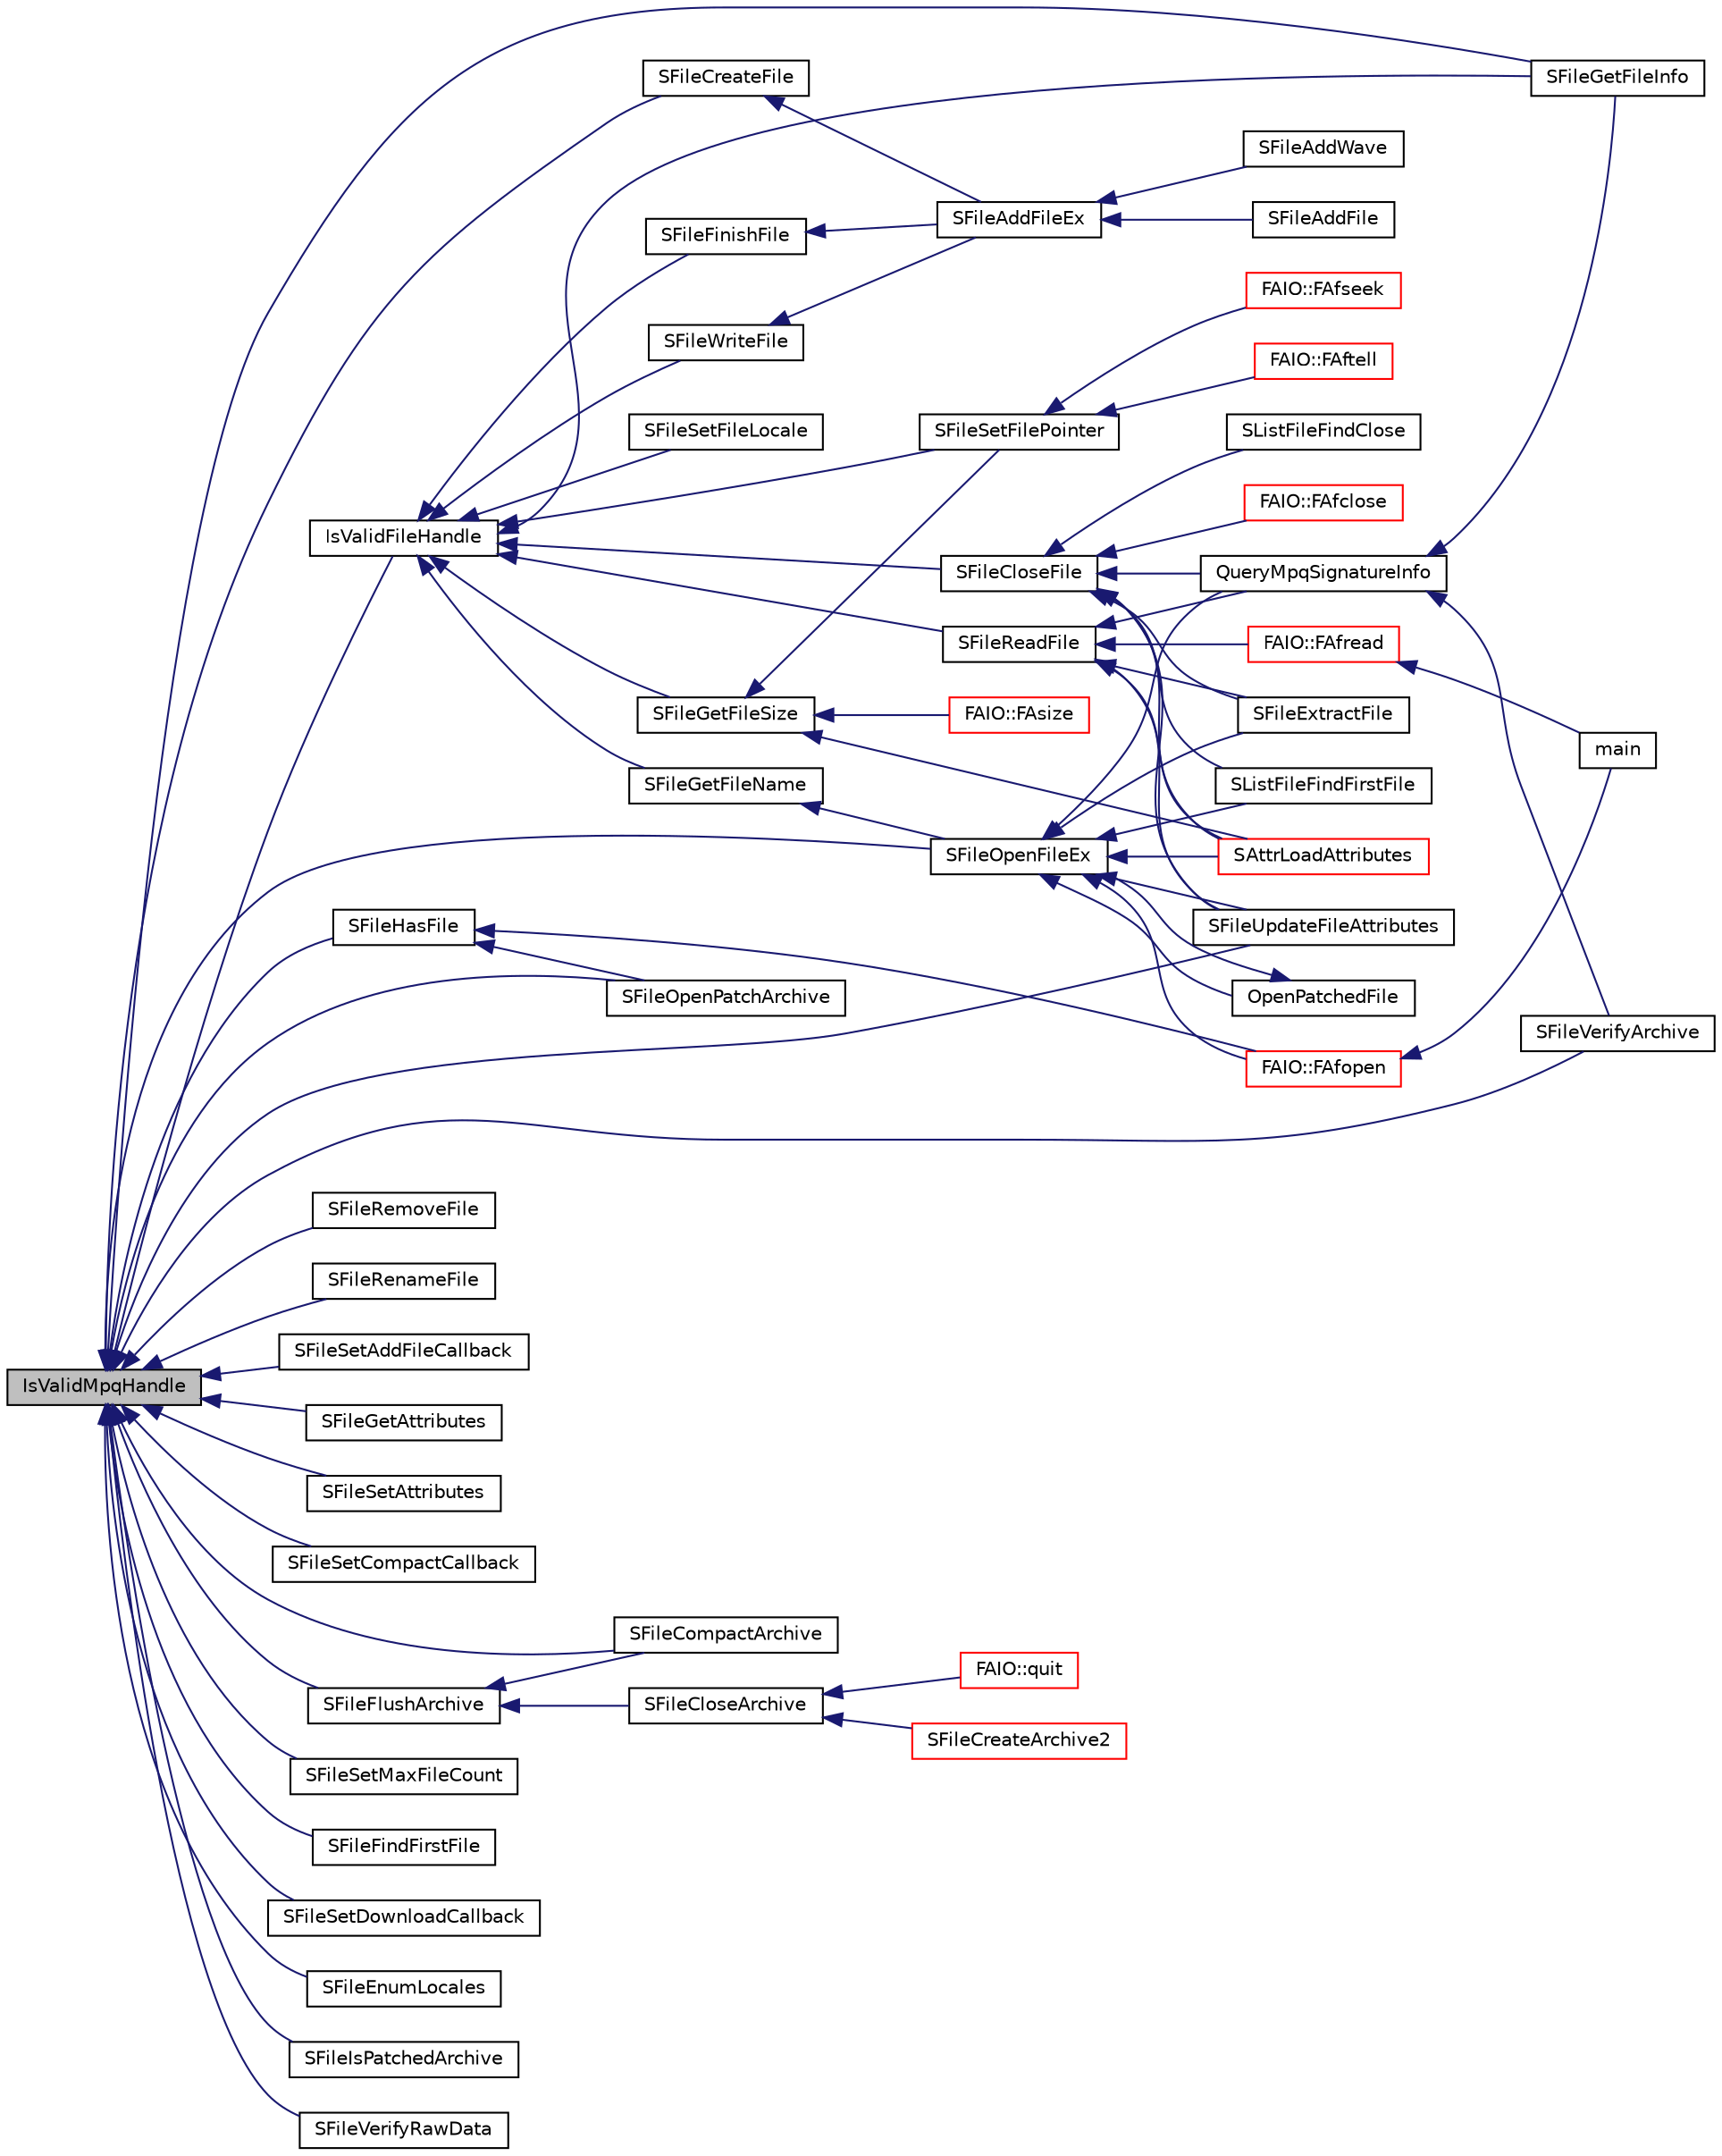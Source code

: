 digraph G
{
  edge [fontname="Helvetica",fontsize="10",labelfontname="Helvetica",labelfontsize="10"];
  node [fontname="Helvetica",fontsize="10",shape=record];
  rankdir="LR";
  Node1 [label="IsValidMpqHandle",height=0.2,width=0.4,color="black", fillcolor="grey75", style="filled" fontcolor="black"];
  Node1 -> Node2 [dir="back",color="midnightblue",fontsize="10",style="solid",fontname="Helvetica"];
  Node2 [label="IsValidFileHandle",height=0.2,width=0.4,color="black", fillcolor="white", style="filled",URL="$_storm_common_8h.html#a3216d5c62d758be099dfa3324cf34dd3"];
  Node2 -> Node3 [dir="back",color="midnightblue",fontsize="10",style="solid",fontname="Helvetica"];
  Node3 [label="SFileWriteFile",height=0.2,width=0.4,color="black", fillcolor="white", style="filled",URL="$_storm_lib_8h.html#a70c78df25d758e53550021e82078352e"];
  Node3 -> Node4 [dir="back",color="midnightblue",fontsize="10",style="solid",fontname="Helvetica"];
  Node4 [label="SFileAddFileEx",height=0.2,width=0.4,color="black", fillcolor="white", style="filled",URL="$_storm_lib_8h.html#a9d092079ada150e05bfed5a26e65e184"];
  Node4 -> Node5 [dir="back",color="midnightblue",fontsize="10",style="solid",fontname="Helvetica"];
  Node5 [label="SFileAddFile",height=0.2,width=0.4,color="black", fillcolor="white", style="filled",URL="$_storm_lib_8h.html#ab6184a31092ac5364a8746b1fca3a822"];
  Node4 -> Node6 [dir="back",color="midnightblue",fontsize="10",style="solid",fontname="Helvetica"];
  Node6 [label="SFileAddWave",height=0.2,width=0.4,color="black", fillcolor="white", style="filled",URL="$_storm_lib_8h.html#a4cc5ee53bb9a41f91d71a0be809ede22"];
  Node2 -> Node7 [dir="back",color="midnightblue",fontsize="10",style="solid",fontname="Helvetica"];
  Node7 [label="SFileFinishFile",height=0.2,width=0.4,color="black", fillcolor="white", style="filled",URL="$_storm_lib_8h.html#a7829275dccf80bbf47758ebd5515349a"];
  Node7 -> Node4 [dir="back",color="midnightblue",fontsize="10",style="solid",fontname="Helvetica"];
  Node2 -> Node8 [dir="back",color="midnightblue",fontsize="10",style="solid",fontname="Helvetica"];
  Node8 [label="SFileSetFileLocale",height=0.2,width=0.4,color="black", fillcolor="white", style="filled",URL="$_storm_lib_8h.html#a7b5145c080be1df3647b57e93454a7fb"];
  Node2 -> Node9 [dir="back",color="midnightblue",fontsize="10",style="solid",fontname="Helvetica"];
  Node9 [label="SFileGetFileInfo",height=0.2,width=0.4,color="black", fillcolor="white", style="filled",URL="$_storm_lib_8h.html#a65c5c13489a621c481282da76b101e16"];
  Node2 -> Node10 [dir="back",color="midnightblue",fontsize="10",style="solid",fontname="Helvetica"];
  Node10 [label="SFileGetFileName",height=0.2,width=0.4,color="black", fillcolor="white", style="filled",URL="$_storm_lib_8h.html#a3909beee4f92f439ad52faef54a6a296"];
  Node10 -> Node11 [dir="back",color="midnightblue",fontsize="10",style="solid",fontname="Helvetica"];
  Node11 [label="SFileOpenFileEx",height=0.2,width=0.4,color="black", fillcolor="white", style="filled",URL="$_storm_lib_8h.html#af9090bd528ef09a1c58bdb3931be5ec3"];
  Node11 -> Node12 [dir="back",color="midnightblue",fontsize="10",style="solid",fontname="Helvetica"];
  Node12 [label="FAIO::FAfopen",height=0.2,width=0.4,color="red", fillcolor="white", style="filled",URL="$namespace_f_a_i_o.html#a19fa8e6274a04bdeb5c54d1552e6248e"];
  Node12 -> Node13 [dir="back",color="midnightblue",fontsize="10",style="solid",fontname="Helvetica"];
  Node13 [label="main",height=0.2,width=0.4,color="black", fillcolor="white", style="filled",URL="$mpqtool_2main_8cpp.html#a51a0c03e82a49c8df1aee64a078f33e7"];
  Node11 -> Node14 [dir="back",color="midnightblue",fontsize="10",style="solid",fontname="Helvetica"];
  Node14 [label="SAttrLoadAttributes",height=0.2,width=0.4,color="red", fillcolor="white", style="filled",URL="$_storm_common_8h.html#a7d3f9dcaa29374564574951db3f84fd7"];
  Node11 -> Node15 [dir="back",color="midnightblue",fontsize="10",style="solid",fontname="Helvetica"];
  Node15 [label="SFileUpdateFileAttributes",height=0.2,width=0.4,color="black", fillcolor="white", style="filled",URL="$_storm_lib_8h.html#a7f66db40266cb2d78416b2f9cc2804ba"];
  Node11 -> Node16 [dir="back",color="midnightblue",fontsize="10",style="solid",fontname="Helvetica"];
  Node16 [label="SFileExtractFile",height=0.2,width=0.4,color="black", fillcolor="white", style="filled",URL="$_storm_lib_8h.html#a25532910e8392ffc4b5fd57878d67316"];
  Node11 -> Node17 [dir="back",color="midnightblue",fontsize="10",style="solid",fontname="Helvetica"];
  Node17 [label="SListFileFindFirstFile",height=0.2,width=0.4,color="black", fillcolor="white", style="filled",URL="$_storm_lib_8h.html#a36dc66999a9e3fc82b83153fe8f1dc0c"];
  Node11 -> Node18 [dir="back",color="midnightblue",fontsize="10",style="solid",fontname="Helvetica"];
  Node18 [label="OpenPatchedFile",height=0.2,width=0.4,color="black", fillcolor="white", style="filled",URL="$_s_file_open_file_ex_8cpp.html#afa582c7f26b956201e18cd3677caefb8"];
  Node18 -> Node11 [dir="back",color="midnightblue",fontsize="10",style="solid",fontname="Helvetica"];
  Node11 -> Node19 [dir="back",color="midnightblue",fontsize="10",style="solid",fontname="Helvetica"];
  Node19 [label="QueryMpqSignatureInfo",height=0.2,width=0.4,color="black", fillcolor="white", style="filled",URL="$_storm_common_8h.html#ac66653be3516e818da293725ea5e0cb8"];
  Node19 -> Node9 [dir="back",color="midnightblue",fontsize="10",style="solid",fontname="Helvetica"];
  Node19 -> Node20 [dir="back",color="midnightblue",fontsize="10",style="solid",fontname="Helvetica"];
  Node20 [label="SFileVerifyArchive",height=0.2,width=0.4,color="black", fillcolor="white", style="filled",URL="$_storm_lib_8h.html#a5d1f891bd3e6c98a94a13cc5745ae6f4"];
  Node2 -> Node21 [dir="back",color="midnightblue",fontsize="10",style="solid",fontname="Helvetica"];
  Node21 [label="SFileCloseFile",height=0.2,width=0.4,color="black", fillcolor="white", style="filled",URL="$_storm_lib_8h.html#a49a09a38e6dc3b1afd95163a1c9052c6"];
  Node21 -> Node22 [dir="back",color="midnightblue",fontsize="10",style="solid",fontname="Helvetica"];
  Node22 [label="FAIO::FAfclose",height=0.2,width=0.4,color="red", fillcolor="white", style="filled",URL="$namespace_f_a_i_o.html#aa25595114f47db59a9c880caf2c83022"];
  Node21 -> Node14 [dir="back",color="midnightblue",fontsize="10",style="solid",fontname="Helvetica"];
  Node21 -> Node15 [dir="back",color="midnightblue",fontsize="10",style="solid",fontname="Helvetica"];
  Node21 -> Node16 [dir="back",color="midnightblue",fontsize="10",style="solid",fontname="Helvetica"];
  Node21 -> Node17 [dir="back",color="midnightblue",fontsize="10",style="solid",fontname="Helvetica"];
  Node21 -> Node23 [dir="back",color="midnightblue",fontsize="10",style="solid",fontname="Helvetica"];
  Node23 [label="SListFileFindClose",height=0.2,width=0.4,color="black", fillcolor="white", style="filled",URL="$_storm_lib_8h.html#a7c9b409ac37f567dd42aed8be7dee6eb"];
  Node21 -> Node19 [dir="back",color="midnightblue",fontsize="10",style="solid",fontname="Helvetica"];
  Node2 -> Node24 [dir="back",color="midnightblue",fontsize="10",style="solid",fontname="Helvetica"];
  Node24 [label="SFileReadFile",height=0.2,width=0.4,color="black", fillcolor="white", style="filled",URL="$_storm_lib_8h.html#add9a438b42fbf4c132990d61bd2b6347"];
  Node24 -> Node25 [dir="back",color="midnightblue",fontsize="10",style="solid",fontname="Helvetica"];
  Node25 [label="FAIO::FAfread",height=0.2,width=0.4,color="red", fillcolor="white", style="filled",URL="$namespace_f_a_i_o.html#a68409e8d223eec973ba9abdce4e0c6d0"];
  Node25 -> Node13 [dir="back",color="midnightblue",fontsize="10",style="solid",fontname="Helvetica"];
  Node24 -> Node14 [dir="back",color="midnightblue",fontsize="10",style="solid",fontname="Helvetica"];
  Node24 -> Node15 [dir="back",color="midnightblue",fontsize="10",style="solid",fontname="Helvetica"];
  Node24 -> Node16 [dir="back",color="midnightblue",fontsize="10",style="solid",fontname="Helvetica"];
  Node24 -> Node19 [dir="back",color="midnightblue",fontsize="10",style="solid",fontname="Helvetica"];
  Node2 -> Node26 [dir="back",color="midnightblue",fontsize="10",style="solid",fontname="Helvetica"];
  Node26 [label="SFileGetFileSize",height=0.2,width=0.4,color="black", fillcolor="white", style="filled",URL="$_storm_lib_8h.html#a1d30c5a49fb9c1c1669884646282e4d3"];
  Node26 -> Node27 [dir="back",color="midnightblue",fontsize="10",style="solid",fontname="Helvetica"];
  Node27 [label="FAIO::FAsize",height=0.2,width=0.4,color="red", fillcolor="white", style="filled",URL="$namespace_f_a_i_o.html#a9d547e56596e31ea2319e851e0010d90"];
  Node26 -> Node14 [dir="back",color="midnightblue",fontsize="10",style="solid",fontname="Helvetica"];
  Node26 -> Node28 [dir="back",color="midnightblue",fontsize="10",style="solid",fontname="Helvetica"];
  Node28 [label="SFileSetFilePointer",height=0.2,width=0.4,color="black", fillcolor="white", style="filled",URL="$_storm_lib_8h.html#a6e34d029cecd26331b44985dd5622927"];
  Node28 -> Node29 [dir="back",color="midnightblue",fontsize="10",style="solid",fontname="Helvetica"];
  Node29 [label="FAIO::FAfseek",height=0.2,width=0.4,color="red", fillcolor="white", style="filled",URL="$namespace_f_a_i_o.html#a05f68571b79c469db77a26cc74fdc8a3"];
  Node28 -> Node30 [dir="back",color="midnightblue",fontsize="10",style="solid",fontname="Helvetica"];
  Node30 [label="FAIO::FAftell",height=0.2,width=0.4,color="red", fillcolor="white", style="filled",URL="$namespace_f_a_i_o.html#ac08b4b781701ddb250389584e532cfee"];
  Node2 -> Node28 [dir="back",color="midnightblue",fontsize="10",style="solid",fontname="Helvetica"];
  Node1 -> Node31 [dir="back",color="midnightblue",fontsize="10",style="solid",fontname="Helvetica"];
  Node31 [label="SFileCreateFile",height=0.2,width=0.4,color="black", fillcolor="white", style="filled",URL="$_storm_lib_8h.html#ae3ab9ea48707f8edb0decb7fef53e896"];
  Node31 -> Node4 [dir="back",color="midnightblue",fontsize="10",style="solid",fontname="Helvetica"];
  Node1 -> Node32 [dir="back",color="midnightblue",fontsize="10",style="solid",fontname="Helvetica"];
  Node32 [label="SFileRemoveFile",height=0.2,width=0.4,color="black", fillcolor="white", style="filled",URL="$_storm_lib_8h.html#a78b84dd7671288c4fa62d0ae748b831d"];
  Node1 -> Node33 [dir="back",color="midnightblue",fontsize="10",style="solid",fontname="Helvetica"];
  Node33 [label="SFileRenameFile",height=0.2,width=0.4,color="black", fillcolor="white", style="filled",URL="$_storm_lib_8h.html#abf315c2be57e5ebb9790cf84fe88ef03"];
  Node1 -> Node34 [dir="back",color="midnightblue",fontsize="10",style="solid",fontname="Helvetica"];
  Node34 [label="SFileSetAddFileCallback",height=0.2,width=0.4,color="black", fillcolor="white", style="filled",URL="$_storm_lib_8h.html#a680ef09a7f9c363c2373b822152ab6b6"];
  Node1 -> Node35 [dir="back",color="midnightblue",fontsize="10",style="solid",fontname="Helvetica"];
  Node35 [label="SFileGetAttributes",height=0.2,width=0.4,color="black", fillcolor="white", style="filled",URL="$_storm_lib_8h.html#ae189da614befca23b053c36b9f93f460"];
  Node1 -> Node36 [dir="back",color="midnightblue",fontsize="10",style="solid",fontname="Helvetica"];
  Node36 [label="SFileSetAttributes",height=0.2,width=0.4,color="black", fillcolor="white", style="filled",URL="$_storm_lib_8h.html#ad8c8767ef66fc69dad98bd3a88f67def"];
  Node1 -> Node15 [dir="back",color="midnightblue",fontsize="10",style="solid",fontname="Helvetica"];
  Node1 -> Node37 [dir="back",color="midnightblue",fontsize="10",style="solid",fontname="Helvetica"];
  Node37 [label="SFileSetCompactCallback",height=0.2,width=0.4,color="black", fillcolor="white", style="filled",URL="$_storm_lib_8h.html#a15ce517e65659cbcf058b5574e950162"];
  Node1 -> Node38 [dir="back",color="midnightblue",fontsize="10",style="solid",fontname="Helvetica"];
  Node38 [label="SFileCompactArchive",height=0.2,width=0.4,color="black", fillcolor="white", style="filled",URL="$_storm_lib_8h.html#a4a8f24295ae27ee91ab52a2cc8a0e9ba"];
  Node1 -> Node39 [dir="back",color="midnightblue",fontsize="10",style="solid",fontname="Helvetica"];
  Node39 [label="SFileSetMaxFileCount",height=0.2,width=0.4,color="black", fillcolor="white", style="filled",URL="$_storm_lib_8h.html#aa0066fc17b79fdbd976230a7d395d731"];
  Node1 -> Node40 [dir="back",color="midnightblue",fontsize="10",style="solid",fontname="Helvetica"];
  Node40 [label="SFileFindFirstFile",height=0.2,width=0.4,color="black", fillcolor="white", style="filled",URL="$_storm_lib_8h.html#a65f0e9dd2e12c8fa043c14218b9fbea9"];
  Node1 -> Node9 [dir="back",color="midnightblue",fontsize="10",style="solid",fontname="Helvetica"];
  Node1 -> Node41 [dir="back",color="midnightblue",fontsize="10",style="solid",fontname="Helvetica"];
  Node41 [label="SFileSetDownloadCallback",height=0.2,width=0.4,color="black", fillcolor="white", style="filled",URL="$_storm_lib_8h.html#a32a52c97aba08f40e5a2933d66cceb02"];
  Node1 -> Node42 [dir="back",color="midnightblue",fontsize="10",style="solid",fontname="Helvetica"];
  Node42 [label="SFileFlushArchive",height=0.2,width=0.4,color="black", fillcolor="white", style="filled",URL="$_storm_lib_8h.html#a5f3daefb5c0d87a791fcc42ec40714d2"];
  Node42 -> Node38 [dir="back",color="midnightblue",fontsize="10",style="solid",fontname="Helvetica"];
  Node42 -> Node43 [dir="back",color="midnightblue",fontsize="10",style="solid",fontname="Helvetica"];
  Node43 [label="SFileCloseArchive",height=0.2,width=0.4,color="black", fillcolor="white", style="filled",URL="$_storm_lib_8h.html#abe1ae9917ea665286bffd1524561fceb"];
  Node43 -> Node44 [dir="back",color="midnightblue",fontsize="10",style="solid",fontname="Helvetica"];
  Node44 [label="FAIO::quit",height=0.2,width=0.4,color="red", fillcolor="white", style="filled",URL="$namespace_f_a_i_o.html#ae82e5f53b89d70f240951c564bdff66a"];
  Node43 -> Node45 [dir="back",color="midnightblue",fontsize="10",style="solid",fontname="Helvetica"];
  Node45 [label="SFileCreateArchive2",height=0.2,width=0.4,color="red", fillcolor="white", style="filled",URL="$_storm_lib_8h.html#aa2b6fa8f16b5ac42868c546533fe26ce"];
  Node1 -> Node46 [dir="back",color="midnightblue",fontsize="10",style="solid",fontname="Helvetica"];
  Node46 [label="SFileEnumLocales",height=0.2,width=0.4,color="black", fillcolor="white", style="filled",URL="$_storm_lib_8h.html#a35ff00416654849dd5c18b9906f27d65"];
  Node1 -> Node47 [dir="back",color="midnightblue",fontsize="10",style="solid",fontname="Helvetica"];
  Node47 [label="SFileHasFile",height=0.2,width=0.4,color="black", fillcolor="white", style="filled",URL="$_storm_lib_8h.html#a7fb756b76326ffec7dbe07e4167490c0"];
  Node47 -> Node12 [dir="back",color="midnightblue",fontsize="10",style="solid",fontname="Helvetica"];
  Node47 -> Node48 [dir="back",color="midnightblue",fontsize="10",style="solid",fontname="Helvetica"];
  Node48 [label="SFileOpenPatchArchive",height=0.2,width=0.4,color="black", fillcolor="white", style="filled",URL="$_storm_lib_8h.html#a6daebdc66320d44284e960bbff33e886"];
  Node1 -> Node11 [dir="back",color="midnightblue",fontsize="10",style="solid",fontname="Helvetica"];
  Node1 -> Node48 [dir="back",color="midnightblue",fontsize="10",style="solid",fontname="Helvetica"];
  Node1 -> Node49 [dir="back",color="midnightblue",fontsize="10",style="solid",fontname="Helvetica"];
  Node49 [label="SFileIsPatchedArchive",height=0.2,width=0.4,color="black", fillcolor="white", style="filled",URL="$_storm_lib_8h.html#a485461c38e347d9f3de4348e81bca043"];
  Node1 -> Node50 [dir="back",color="midnightblue",fontsize="10",style="solid",fontname="Helvetica"];
  Node50 [label="SFileVerifyRawData",height=0.2,width=0.4,color="black", fillcolor="white", style="filled",URL="$_storm_lib_8h.html#aa21f6b77da80e04edc92c377a8878dd7"];
  Node1 -> Node20 [dir="back",color="midnightblue",fontsize="10",style="solid",fontname="Helvetica"];
}
